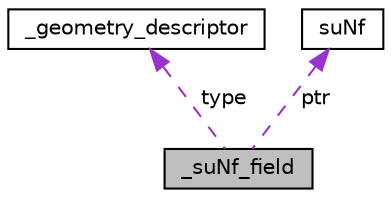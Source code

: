 digraph "_suNf_field"
{
 // LATEX_PDF_SIZE
  edge [fontname="Helvetica",fontsize="10",labelfontname="Helvetica",labelfontsize="10"];
  node [fontname="Helvetica",fontsize="10",shape=record];
  Node1 [label="_suNf_field",height=0.2,width=0.4,color="black", fillcolor="grey75", style="filled", fontcolor="black",tooltip="Gauge field in chosen fermion representation."];
  Node2 -> Node1 [dir="back",color="darkorchid3",fontsize="10",style="dashed",label=" type" ];
  Node2 [label="_geometry_descriptor",height=0.2,width=0.4,color="black", fillcolor="white", style="filled",URL="$db/d43/struct__geometry__descriptor.html",tooltip=" "];
  Node3 -> Node1 [dir="back",color="darkorchid3",fontsize="10",style="dashed",label=" ptr" ];
  Node3 [label="suNf",height=0.2,width=0.4,color="black", fillcolor="white", style="filled",URL="$d0/d04/structsuNf.html",tooltip=" "];
}
